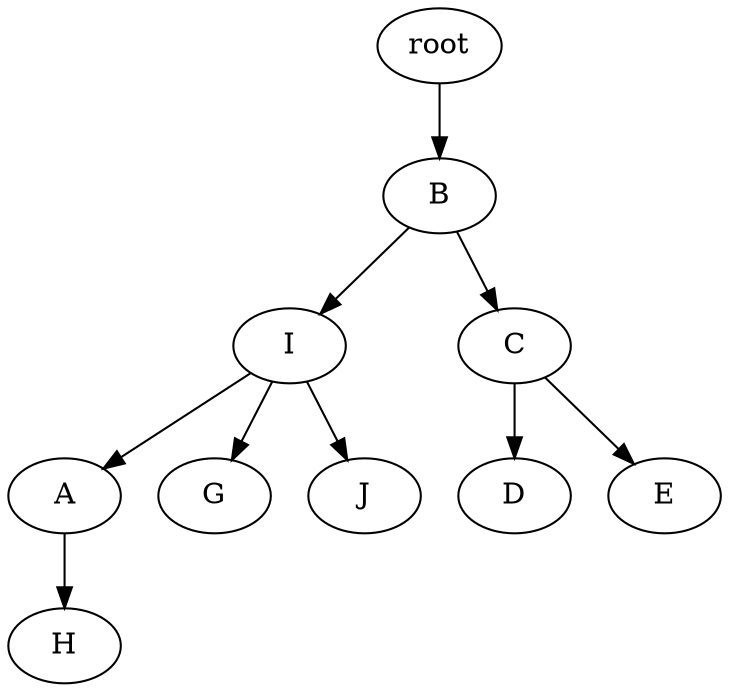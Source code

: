 digraph G {
	0 [label=root]
	1 [label=B]
	0 -> 1
	2 [label=I]
	1 -> 2
	3 [label=C]
	1 -> 3
	4 [label=A]
	2 -> 4
	5 [label=G]
	2 -> 5
	6 [label=J]
	2 -> 6
	7 [label=D]
	3 -> 7
	8 [label=E]
	3 -> 8
	9 [label=H]
	4 -> 9
}
